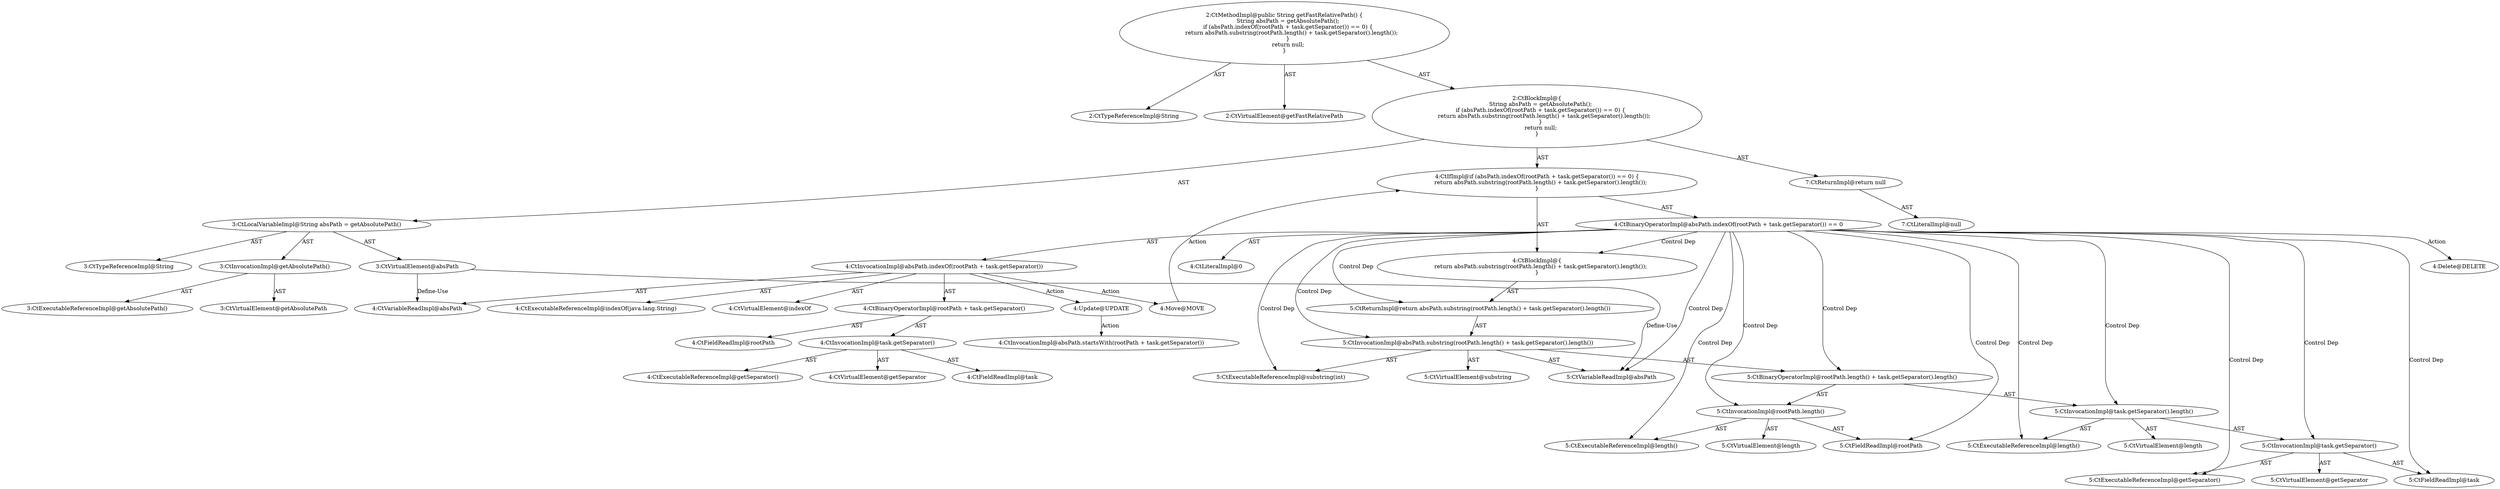 digraph "getFastRelativePath#?" {
0 [label="2:CtTypeReferenceImpl@String" shape=ellipse]
1 [label="2:CtVirtualElement@getFastRelativePath" shape=ellipse]
2 [label="3:CtTypeReferenceImpl@String" shape=ellipse]
3 [label="3:CtExecutableReferenceImpl@getAbsolutePath()" shape=ellipse]
4 [label="3:CtVirtualElement@getAbsolutePath" shape=ellipse]
5 [label="3:CtInvocationImpl@getAbsolutePath()" shape=ellipse]
6 [label="3:CtVirtualElement@absPath" shape=ellipse]
7 [label="3:CtLocalVariableImpl@String absPath = getAbsolutePath()" shape=ellipse]
8 [label="4:CtExecutableReferenceImpl@indexOf(java.lang.String)" shape=ellipse]
9 [label="4:CtVirtualElement@indexOf" shape=ellipse]
10 [label="4:CtVariableReadImpl@absPath" shape=ellipse]
11 [label="4:CtFieldReadImpl@rootPath" shape=ellipse]
12 [label="4:CtExecutableReferenceImpl@getSeparator()" shape=ellipse]
13 [label="4:CtVirtualElement@getSeparator" shape=ellipse]
14 [label="4:CtFieldReadImpl@task" shape=ellipse]
15 [label="4:CtInvocationImpl@task.getSeparator()" shape=ellipse]
16 [label="4:CtBinaryOperatorImpl@rootPath + task.getSeparator()" shape=ellipse]
17 [label="4:CtInvocationImpl@absPath.indexOf(rootPath + task.getSeparator())" shape=ellipse]
18 [label="4:CtLiteralImpl@0" shape=ellipse]
19 [label="4:CtBinaryOperatorImpl@absPath.indexOf(rootPath + task.getSeparator()) == 0" shape=ellipse]
20 [label="5:CtExecutableReferenceImpl@substring(int)" shape=ellipse]
21 [label="5:CtVirtualElement@substring" shape=ellipse]
22 [label="5:CtVariableReadImpl@absPath" shape=ellipse]
23 [label="5:CtExecutableReferenceImpl@length()" shape=ellipse]
24 [label="5:CtVirtualElement@length" shape=ellipse]
25 [label="5:CtFieldReadImpl@rootPath" shape=ellipse]
26 [label="5:CtInvocationImpl@rootPath.length()" shape=ellipse]
27 [label="5:CtExecutableReferenceImpl@length()" shape=ellipse]
28 [label="5:CtVirtualElement@length" shape=ellipse]
29 [label="5:CtExecutableReferenceImpl@getSeparator()" shape=ellipse]
30 [label="5:CtVirtualElement@getSeparator" shape=ellipse]
31 [label="5:CtFieldReadImpl@task" shape=ellipse]
32 [label="5:CtInvocationImpl@task.getSeparator()" shape=ellipse]
33 [label="5:CtInvocationImpl@task.getSeparator().length()" shape=ellipse]
34 [label="5:CtBinaryOperatorImpl@rootPath.length() + task.getSeparator().length()" shape=ellipse]
35 [label="5:CtInvocationImpl@absPath.substring(rootPath.length() + task.getSeparator().length())" shape=ellipse]
36 [label="5:CtReturnImpl@return absPath.substring(rootPath.length() + task.getSeparator().length())" shape=ellipse]
37 [label="4:CtBlockImpl@\{
    return absPath.substring(rootPath.length() + task.getSeparator().length());
\}" shape=ellipse]
38 [label="4:CtIfImpl@if (absPath.indexOf(rootPath + task.getSeparator()) == 0) \{
    return absPath.substring(rootPath.length() + task.getSeparator().length());
\}" shape=ellipse]
39 [label="7:CtLiteralImpl@null" shape=ellipse]
40 [label="7:CtReturnImpl@return null" shape=ellipse]
41 [label="2:CtBlockImpl@\{
    String absPath = getAbsolutePath();
    if (absPath.indexOf(rootPath + task.getSeparator()) == 0) \{
        return absPath.substring(rootPath.length() + task.getSeparator().length());
    \}
    return null;
\}" shape=ellipse]
42 [label="2:CtMethodImpl@public String getFastRelativePath() \{
    String absPath = getAbsolutePath();
    if (absPath.indexOf(rootPath + task.getSeparator()) == 0) \{
        return absPath.substring(rootPath.length() + task.getSeparator().length());
    \}
    return null;
\}" shape=ellipse]
43 [label="4:Update@UPDATE" shape=ellipse]
44 [label="4:CtInvocationImpl@absPath.startsWith(rootPath + task.getSeparator())" shape=ellipse]
45 [label="4:Delete@DELETE" shape=ellipse]
46 [label="4:Move@MOVE" shape=ellipse]
5 -> 4 [label="AST"];
5 -> 3 [label="AST"];
6 -> 10 [label="Define-Use"];
6 -> 22 [label="Define-Use"];
7 -> 6 [label="AST"];
7 -> 2 [label="AST"];
7 -> 5 [label="AST"];
15 -> 13 [label="AST"];
15 -> 14 [label="AST"];
15 -> 12 [label="AST"];
16 -> 11 [label="AST"];
16 -> 15 [label="AST"];
17 -> 9 [label="AST"];
17 -> 10 [label="AST"];
17 -> 8 [label="AST"];
17 -> 16 [label="AST"];
17 -> 43 [label="Action"];
17 -> 46 [label="Action"];
19 -> 17 [label="AST"];
19 -> 18 [label="AST"];
19 -> 37 [label="Control Dep"];
19 -> 36 [label="Control Dep"];
19 -> 35 [label="Control Dep"];
19 -> 20 [label="Control Dep"];
19 -> 22 [label="Control Dep"];
19 -> 34 [label="Control Dep"];
19 -> 26 [label="Control Dep"];
19 -> 23 [label="Control Dep"];
19 -> 25 [label="Control Dep"];
19 -> 33 [label="Control Dep"];
19 -> 27 [label="Control Dep"];
19 -> 32 [label="Control Dep"];
19 -> 29 [label="Control Dep"];
19 -> 31 [label="Control Dep"];
19 -> 45 [label="Action"];
26 -> 24 [label="AST"];
26 -> 25 [label="AST"];
26 -> 23 [label="AST"];
32 -> 30 [label="AST"];
32 -> 31 [label="AST"];
32 -> 29 [label="AST"];
33 -> 28 [label="AST"];
33 -> 32 [label="AST"];
33 -> 27 [label="AST"];
34 -> 26 [label="AST"];
34 -> 33 [label="AST"];
35 -> 21 [label="AST"];
35 -> 22 [label="AST"];
35 -> 20 [label="AST"];
35 -> 34 [label="AST"];
36 -> 35 [label="AST"];
37 -> 36 [label="AST"];
38 -> 19 [label="AST"];
38 -> 37 [label="AST"];
40 -> 39 [label="AST"];
41 -> 7 [label="AST"];
41 -> 38 [label="AST"];
41 -> 40 [label="AST"];
42 -> 1 [label="AST"];
42 -> 0 [label="AST"];
42 -> 41 [label="AST"];
43 -> 44 [label="Action"];
46 -> 38 [label="Action"];
}
